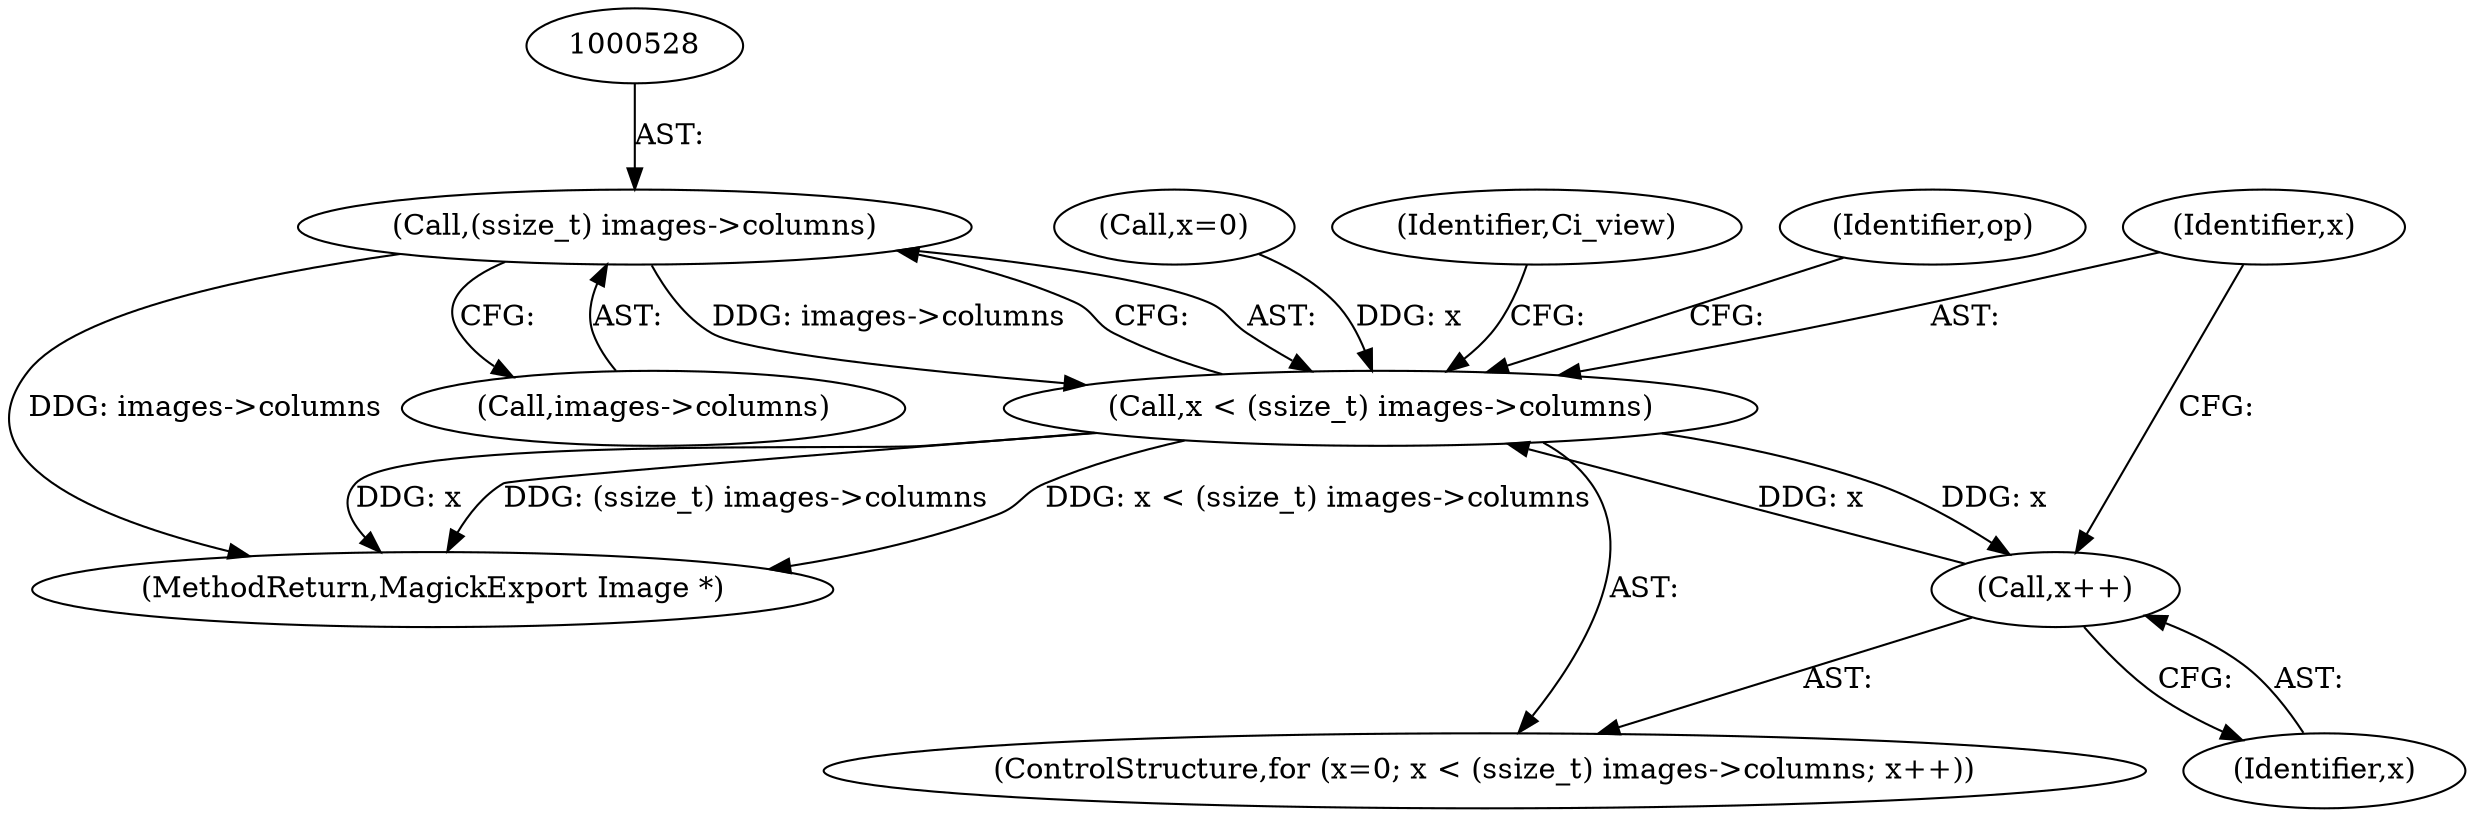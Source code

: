digraph "0_ImageMagick6_19651f3db63fa1511ed83a348c4c82fa553f8d01_0@pointer" {
"1000527" [label="(Call,(ssize_t) images->columns)"];
"1000525" [label="(Call,x < (ssize_t) images->columns)"];
"1000532" [label="(Call,x++)"];
"1000527" [label="(Call,(ssize_t) images->columns)"];
"1001646" [label="(MethodReturn,MagickExport Image *)"];
"1000521" [label="(ControlStructure,for (x=0; x < (ssize_t) images->columns; x++))"];
"1000532" [label="(Call,x++)"];
"1000526" [label="(Identifier,x)"];
"1000525" [label="(Call,x < (ssize_t) images->columns)"];
"1000529" [label="(Call,images->columns)"];
"1000536" [label="(Identifier,op)"];
"1000533" [label="(Identifier,x)"];
"1000522" [label="(Call,x=0)"];
"1001569" [label="(Identifier,Ci_view)"];
"1000527" -> "1000525"  [label="AST: "];
"1000527" -> "1000529"  [label="CFG: "];
"1000528" -> "1000527"  [label="AST: "];
"1000529" -> "1000527"  [label="AST: "];
"1000525" -> "1000527"  [label="CFG: "];
"1000527" -> "1001646"  [label="DDG: images->columns"];
"1000527" -> "1000525"  [label="DDG: images->columns"];
"1000525" -> "1000521"  [label="AST: "];
"1000526" -> "1000525"  [label="AST: "];
"1000536" -> "1000525"  [label="CFG: "];
"1001569" -> "1000525"  [label="CFG: "];
"1000525" -> "1001646"  [label="DDG: x < (ssize_t) images->columns"];
"1000525" -> "1001646"  [label="DDG: x"];
"1000525" -> "1001646"  [label="DDG: (ssize_t) images->columns"];
"1000532" -> "1000525"  [label="DDG: x"];
"1000522" -> "1000525"  [label="DDG: x"];
"1000525" -> "1000532"  [label="DDG: x"];
"1000532" -> "1000521"  [label="AST: "];
"1000532" -> "1000533"  [label="CFG: "];
"1000533" -> "1000532"  [label="AST: "];
"1000526" -> "1000532"  [label="CFG: "];
}
